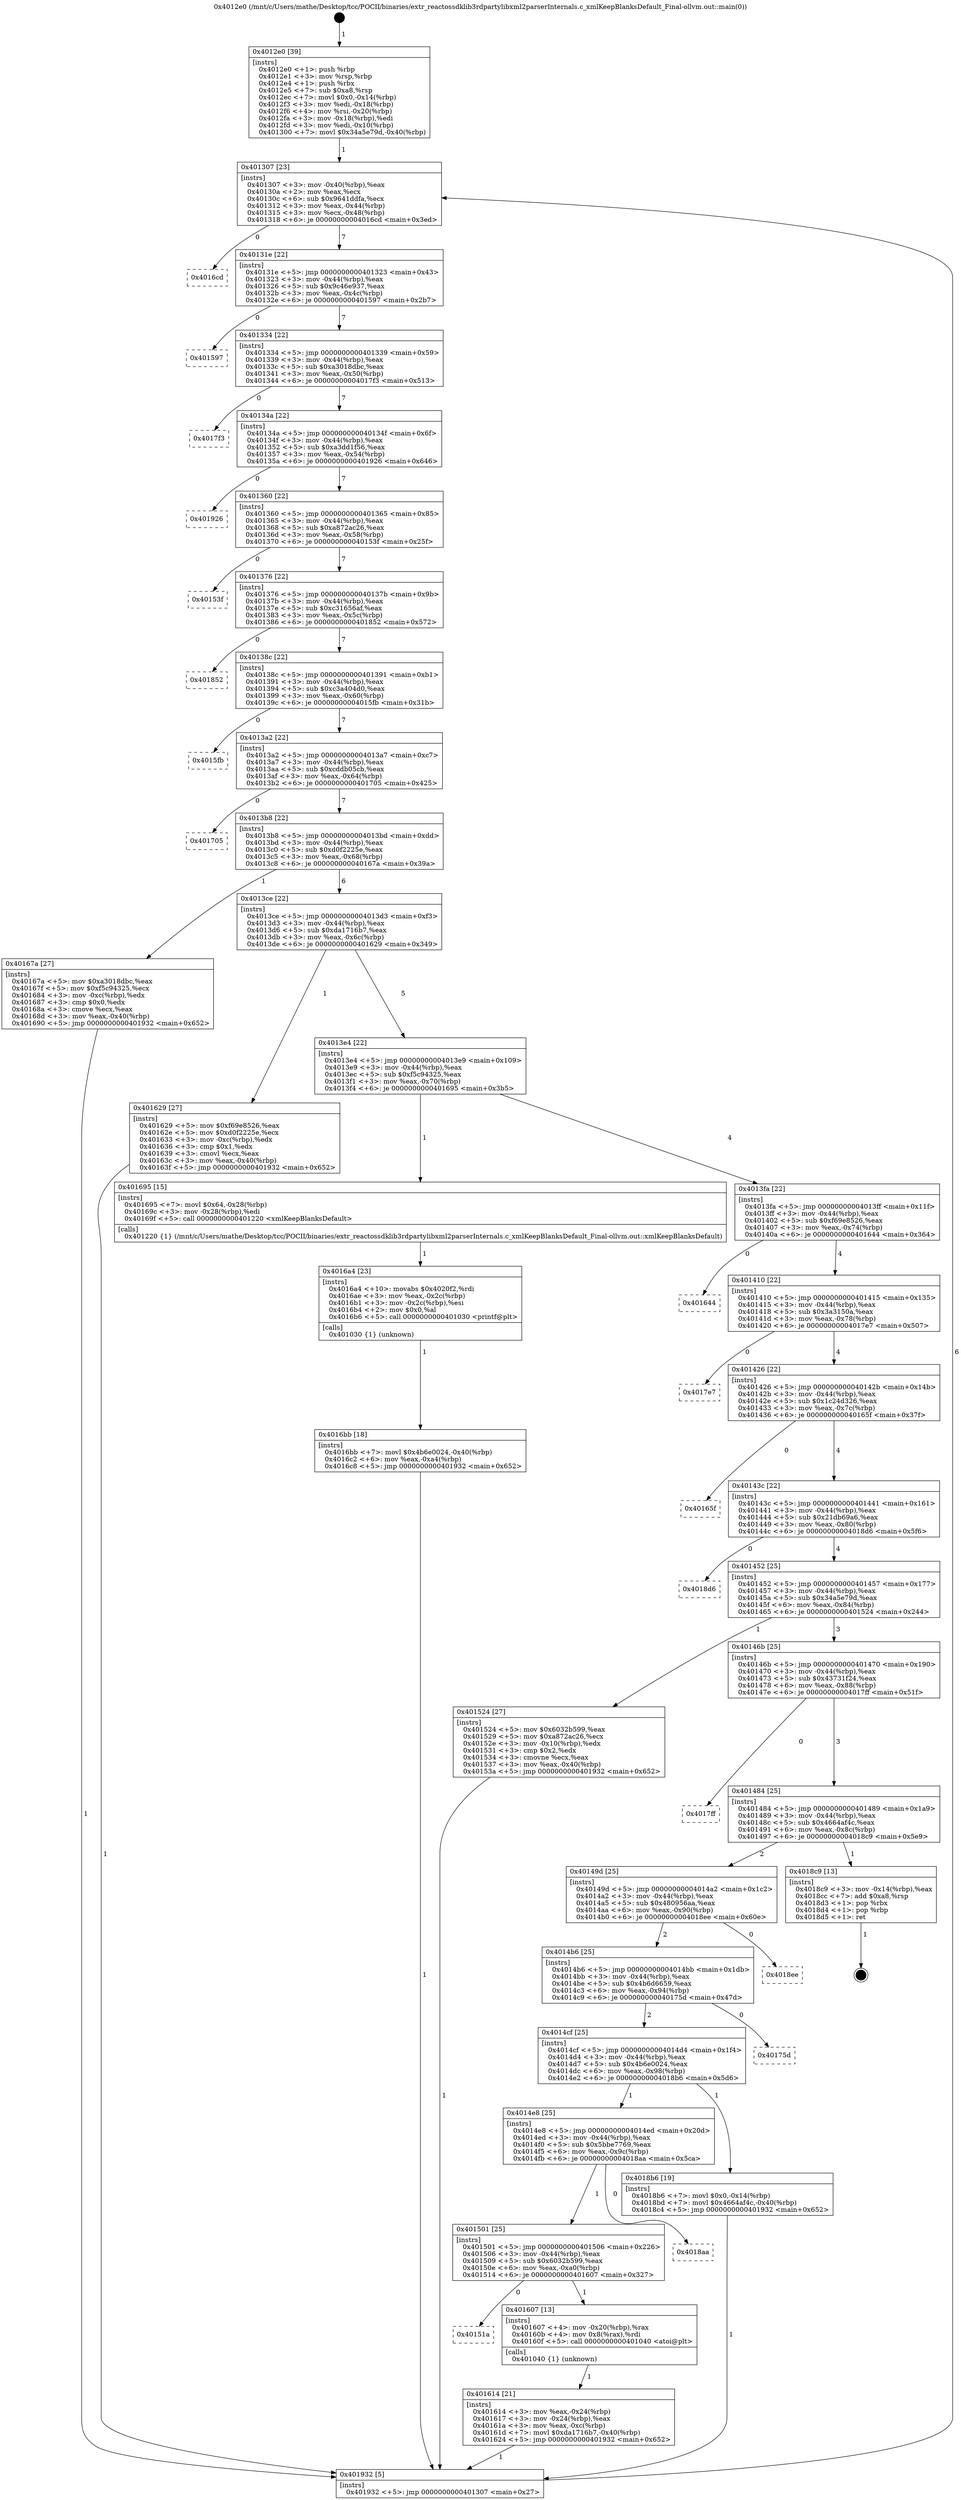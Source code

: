 digraph "0x4012e0" {
  label = "0x4012e0 (/mnt/c/Users/mathe/Desktop/tcc/POCII/binaries/extr_reactossdklib3rdpartylibxml2parserInternals.c_xmlKeepBlanksDefault_Final-ollvm.out::main(0))"
  labelloc = "t"
  node[shape=record]

  Entry [label="",width=0.3,height=0.3,shape=circle,fillcolor=black,style=filled]
  "0x401307" [label="{
     0x401307 [23]\l
     | [instrs]\l
     &nbsp;&nbsp;0x401307 \<+3\>: mov -0x40(%rbp),%eax\l
     &nbsp;&nbsp;0x40130a \<+2\>: mov %eax,%ecx\l
     &nbsp;&nbsp;0x40130c \<+6\>: sub $0x9641ddfa,%ecx\l
     &nbsp;&nbsp;0x401312 \<+3\>: mov %eax,-0x44(%rbp)\l
     &nbsp;&nbsp;0x401315 \<+3\>: mov %ecx,-0x48(%rbp)\l
     &nbsp;&nbsp;0x401318 \<+6\>: je 00000000004016cd \<main+0x3ed\>\l
  }"]
  "0x4016cd" [label="{
     0x4016cd\l
  }", style=dashed]
  "0x40131e" [label="{
     0x40131e [22]\l
     | [instrs]\l
     &nbsp;&nbsp;0x40131e \<+5\>: jmp 0000000000401323 \<main+0x43\>\l
     &nbsp;&nbsp;0x401323 \<+3\>: mov -0x44(%rbp),%eax\l
     &nbsp;&nbsp;0x401326 \<+5\>: sub $0x9c46e937,%eax\l
     &nbsp;&nbsp;0x40132b \<+3\>: mov %eax,-0x4c(%rbp)\l
     &nbsp;&nbsp;0x40132e \<+6\>: je 0000000000401597 \<main+0x2b7\>\l
  }"]
  Exit [label="",width=0.3,height=0.3,shape=circle,fillcolor=black,style=filled,peripheries=2]
  "0x401597" [label="{
     0x401597\l
  }", style=dashed]
  "0x401334" [label="{
     0x401334 [22]\l
     | [instrs]\l
     &nbsp;&nbsp;0x401334 \<+5\>: jmp 0000000000401339 \<main+0x59\>\l
     &nbsp;&nbsp;0x401339 \<+3\>: mov -0x44(%rbp),%eax\l
     &nbsp;&nbsp;0x40133c \<+5\>: sub $0xa3018dbc,%eax\l
     &nbsp;&nbsp;0x401341 \<+3\>: mov %eax,-0x50(%rbp)\l
     &nbsp;&nbsp;0x401344 \<+6\>: je 00000000004017f3 \<main+0x513\>\l
  }"]
  "0x4016bb" [label="{
     0x4016bb [18]\l
     | [instrs]\l
     &nbsp;&nbsp;0x4016bb \<+7\>: movl $0x4b6e0024,-0x40(%rbp)\l
     &nbsp;&nbsp;0x4016c2 \<+6\>: mov %eax,-0xa4(%rbp)\l
     &nbsp;&nbsp;0x4016c8 \<+5\>: jmp 0000000000401932 \<main+0x652\>\l
  }"]
  "0x4017f3" [label="{
     0x4017f3\l
  }", style=dashed]
  "0x40134a" [label="{
     0x40134a [22]\l
     | [instrs]\l
     &nbsp;&nbsp;0x40134a \<+5\>: jmp 000000000040134f \<main+0x6f\>\l
     &nbsp;&nbsp;0x40134f \<+3\>: mov -0x44(%rbp),%eax\l
     &nbsp;&nbsp;0x401352 \<+5\>: sub $0xa3dd1f56,%eax\l
     &nbsp;&nbsp;0x401357 \<+3\>: mov %eax,-0x54(%rbp)\l
     &nbsp;&nbsp;0x40135a \<+6\>: je 0000000000401926 \<main+0x646\>\l
  }"]
  "0x4016a4" [label="{
     0x4016a4 [23]\l
     | [instrs]\l
     &nbsp;&nbsp;0x4016a4 \<+10\>: movabs $0x4020f2,%rdi\l
     &nbsp;&nbsp;0x4016ae \<+3\>: mov %eax,-0x2c(%rbp)\l
     &nbsp;&nbsp;0x4016b1 \<+3\>: mov -0x2c(%rbp),%esi\l
     &nbsp;&nbsp;0x4016b4 \<+2\>: mov $0x0,%al\l
     &nbsp;&nbsp;0x4016b6 \<+5\>: call 0000000000401030 \<printf@plt\>\l
     | [calls]\l
     &nbsp;&nbsp;0x401030 \{1\} (unknown)\l
  }"]
  "0x401926" [label="{
     0x401926\l
  }", style=dashed]
  "0x401360" [label="{
     0x401360 [22]\l
     | [instrs]\l
     &nbsp;&nbsp;0x401360 \<+5\>: jmp 0000000000401365 \<main+0x85\>\l
     &nbsp;&nbsp;0x401365 \<+3\>: mov -0x44(%rbp),%eax\l
     &nbsp;&nbsp;0x401368 \<+5\>: sub $0xa872ac26,%eax\l
     &nbsp;&nbsp;0x40136d \<+3\>: mov %eax,-0x58(%rbp)\l
     &nbsp;&nbsp;0x401370 \<+6\>: je 000000000040153f \<main+0x25f\>\l
  }"]
  "0x401614" [label="{
     0x401614 [21]\l
     | [instrs]\l
     &nbsp;&nbsp;0x401614 \<+3\>: mov %eax,-0x24(%rbp)\l
     &nbsp;&nbsp;0x401617 \<+3\>: mov -0x24(%rbp),%eax\l
     &nbsp;&nbsp;0x40161a \<+3\>: mov %eax,-0xc(%rbp)\l
     &nbsp;&nbsp;0x40161d \<+7\>: movl $0xda1716b7,-0x40(%rbp)\l
     &nbsp;&nbsp;0x401624 \<+5\>: jmp 0000000000401932 \<main+0x652\>\l
  }"]
  "0x40153f" [label="{
     0x40153f\l
  }", style=dashed]
  "0x401376" [label="{
     0x401376 [22]\l
     | [instrs]\l
     &nbsp;&nbsp;0x401376 \<+5\>: jmp 000000000040137b \<main+0x9b\>\l
     &nbsp;&nbsp;0x40137b \<+3\>: mov -0x44(%rbp),%eax\l
     &nbsp;&nbsp;0x40137e \<+5\>: sub $0xc31656af,%eax\l
     &nbsp;&nbsp;0x401383 \<+3\>: mov %eax,-0x5c(%rbp)\l
     &nbsp;&nbsp;0x401386 \<+6\>: je 0000000000401852 \<main+0x572\>\l
  }"]
  "0x40151a" [label="{
     0x40151a\l
  }", style=dashed]
  "0x401852" [label="{
     0x401852\l
  }", style=dashed]
  "0x40138c" [label="{
     0x40138c [22]\l
     | [instrs]\l
     &nbsp;&nbsp;0x40138c \<+5\>: jmp 0000000000401391 \<main+0xb1\>\l
     &nbsp;&nbsp;0x401391 \<+3\>: mov -0x44(%rbp),%eax\l
     &nbsp;&nbsp;0x401394 \<+5\>: sub $0xc3a404d0,%eax\l
     &nbsp;&nbsp;0x401399 \<+3\>: mov %eax,-0x60(%rbp)\l
     &nbsp;&nbsp;0x40139c \<+6\>: je 00000000004015fb \<main+0x31b\>\l
  }"]
  "0x401607" [label="{
     0x401607 [13]\l
     | [instrs]\l
     &nbsp;&nbsp;0x401607 \<+4\>: mov -0x20(%rbp),%rax\l
     &nbsp;&nbsp;0x40160b \<+4\>: mov 0x8(%rax),%rdi\l
     &nbsp;&nbsp;0x40160f \<+5\>: call 0000000000401040 \<atoi@plt\>\l
     | [calls]\l
     &nbsp;&nbsp;0x401040 \{1\} (unknown)\l
  }"]
  "0x4015fb" [label="{
     0x4015fb\l
  }", style=dashed]
  "0x4013a2" [label="{
     0x4013a2 [22]\l
     | [instrs]\l
     &nbsp;&nbsp;0x4013a2 \<+5\>: jmp 00000000004013a7 \<main+0xc7\>\l
     &nbsp;&nbsp;0x4013a7 \<+3\>: mov -0x44(%rbp),%eax\l
     &nbsp;&nbsp;0x4013aa \<+5\>: sub $0xcddb05cb,%eax\l
     &nbsp;&nbsp;0x4013af \<+3\>: mov %eax,-0x64(%rbp)\l
     &nbsp;&nbsp;0x4013b2 \<+6\>: je 0000000000401705 \<main+0x425\>\l
  }"]
  "0x401501" [label="{
     0x401501 [25]\l
     | [instrs]\l
     &nbsp;&nbsp;0x401501 \<+5\>: jmp 0000000000401506 \<main+0x226\>\l
     &nbsp;&nbsp;0x401506 \<+3\>: mov -0x44(%rbp),%eax\l
     &nbsp;&nbsp;0x401509 \<+5\>: sub $0x6032b599,%eax\l
     &nbsp;&nbsp;0x40150e \<+6\>: mov %eax,-0xa0(%rbp)\l
     &nbsp;&nbsp;0x401514 \<+6\>: je 0000000000401607 \<main+0x327\>\l
  }"]
  "0x401705" [label="{
     0x401705\l
  }", style=dashed]
  "0x4013b8" [label="{
     0x4013b8 [22]\l
     | [instrs]\l
     &nbsp;&nbsp;0x4013b8 \<+5\>: jmp 00000000004013bd \<main+0xdd\>\l
     &nbsp;&nbsp;0x4013bd \<+3\>: mov -0x44(%rbp),%eax\l
     &nbsp;&nbsp;0x4013c0 \<+5\>: sub $0xd0f2225e,%eax\l
     &nbsp;&nbsp;0x4013c5 \<+3\>: mov %eax,-0x68(%rbp)\l
     &nbsp;&nbsp;0x4013c8 \<+6\>: je 000000000040167a \<main+0x39a\>\l
  }"]
  "0x4018aa" [label="{
     0x4018aa\l
  }", style=dashed]
  "0x40167a" [label="{
     0x40167a [27]\l
     | [instrs]\l
     &nbsp;&nbsp;0x40167a \<+5\>: mov $0xa3018dbc,%eax\l
     &nbsp;&nbsp;0x40167f \<+5\>: mov $0xf5c94325,%ecx\l
     &nbsp;&nbsp;0x401684 \<+3\>: mov -0xc(%rbp),%edx\l
     &nbsp;&nbsp;0x401687 \<+3\>: cmp $0x0,%edx\l
     &nbsp;&nbsp;0x40168a \<+3\>: cmove %ecx,%eax\l
     &nbsp;&nbsp;0x40168d \<+3\>: mov %eax,-0x40(%rbp)\l
     &nbsp;&nbsp;0x401690 \<+5\>: jmp 0000000000401932 \<main+0x652\>\l
  }"]
  "0x4013ce" [label="{
     0x4013ce [22]\l
     | [instrs]\l
     &nbsp;&nbsp;0x4013ce \<+5\>: jmp 00000000004013d3 \<main+0xf3\>\l
     &nbsp;&nbsp;0x4013d3 \<+3\>: mov -0x44(%rbp),%eax\l
     &nbsp;&nbsp;0x4013d6 \<+5\>: sub $0xda1716b7,%eax\l
     &nbsp;&nbsp;0x4013db \<+3\>: mov %eax,-0x6c(%rbp)\l
     &nbsp;&nbsp;0x4013de \<+6\>: je 0000000000401629 \<main+0x349\>\l
  }"]
  "0x4014e8" [label="{
     0x4014e8 [25]\l
     | [instrs]\l
     &nbsp;&nbsp;0x4014e8 \<+5\>: jmp 00000000004014ed \<main+0x20d\>\l
     &nbsp;&nbsp;0x4014ed \<+3\>: mov -0x44(%rbp),%eax\l
     &nbsp;&nbsp;0x4014f0 \<+5\>: sub $0x5bbe7769,%eax\l
     &nbsp;&nbsp;0x4014f5 \<+6\>: mov %eax,-0x9c(%rbp)\l
     &nbsp;&nbsp;0x4014fb \<+6\>: je 00000000004018aa \<main+0x5ca\>\l
  }"]
  "0x401629" [label="{
     0x401629 [27]\l
     | [instrs]\l
     &nbsp;&nbsp;0x401629 \<+5\>: mov $0xf69e8526,%eax\l
     &nbsp;&nbsp;0x40162e \<+5\>: mov $0xd0f2225e,%ecx\l
     &nbsp;&nbsp;0x401633 \<+3\>: mov -0xc(%rbp),%edx\l
     &nbsp;&nbsp;0x401636 \<+3\>: cmp $0x1,%edx\l
     &nbsp;&nbsp;0x401639 \<+3\>: cmovl %ecx,%eax\l
     &nbsp;&nbsp;0x40163c \<+3\>: mov %eax,-0x40(%rbp)\l
     &nbsp;&nbsp;0x40163f \<+5\>: jmp 0000000000401932 \<main+0x652\>\l
  }"]
  "0x4013e4" [label="{
     0x4013e4 [22]\l
     | [instrs]\l
     &nbsp;&nbsp;0x4013e4 \<+5\>: jmp 00000000004013e9 \<main+0x109\>\l
     &nbsp;&nbsp;0x4013e9 \<+3\>: mov -0x44(%rbp),%eax\l
     &nbsp;&nbsp;0x4013ec \<+5\>: sub $0xf5c94325,%eax\l
     &nbsp;&nbsp;0x4013f1 \<+3\>: mov %eax,-0x70(%rbp)\l
     &nbsp;&nbsp;0x4013f4 \<+6\>: je 0000000000401695 \<main+0x3b5\>\l
  }"]
  "0x4018b6" [label="{
     0x4018b6 [19]\l
     | [instrs]\l
     &nbsp;&nbsp;0x4018b6 \<+7\>: movl $0x0,-0x14(%rbp)\l
     &nbsp;&nbsp;0x4018bd \<+7\>: movl $0x4664af4c,-0x40(%rbp)\l
     &nbsp;&nbsp;0x4018c4 \<+5\>: jmp 0000000000401932 \<main+0x652\>\l
  }"]
  "0x401695" [label="{
     0x401695 [15]\l
     | [instrs]\l
     &nbsp;&nbsp;0x401695 \<+7\>: movl $0x64,-0x28(%rbp)\l
     &nbsp;&nbsp;0x40169c \<+3\>: mov -0x28(%rbp),%edi\l
     &nbsp;&nbsp;0x40169f \<+5\>: call 0000000000401220 \<xmlKeepBlanksDefault\>\l
     | [calls]\l
     &nbsp;&nbsp;0x401220 \{1\} (/mnt/c/Users/mathe/Desktop/tcc/POCII/binaries/extr_reactossdklib3rdpartylibxml2parserInternals.c_xmlKeepBlanksDefault_Final-ollvm.out::xmlKeepBlanksDefault)\l
  }"]
  "0x4013fa" [label="{
     0x4013fa [22]\l
     | [instrs]\l
     &nbsp;&nbsp;0x4013fa \<+5\>: jmp 00000000004013ff \<main+0x11f\>\l
     &nbsp;&nbsp;0x4013ff \<+3\>: mov -0x44(%rbp),%eax\l
     &nbsp;&nbsp;0x401402 \<+5\>: sub $0xf69e8526,%eax\l
     &nbsp;&nbsp;0x401407 \<+3\>: mov %eax,-0x74(%rbp)\l
     &nbsp;&nbsp;0x40140a \<+6\>: je 0000000000401644 \<main+0x364\>\l
  }"]
  "0x4014cf" [label="{
     0x4014cf [25]\l
     | [instrs]\l
     &nbsp;&nbsp;0x4014cf \<+5\>: jmp 00000000004014d4 \<main+0x1f4\>\l
     &nbsp;&nbsp;0x4014d4 \<+3\>: mov -0x44(%rbp),%eax\l
     &nbsp;&nbsp;0x4014d7 \<+5\>: sub $0x4b6e0024,%eax\l
     &nbsp;&nbsp;0x4014dc \<+6\>: mov %eax,-0x98(%rbp)\l
     &nbsp;&nbsp;0x4014e2 \<+6\>: je 00000000004018b6 \<main+0x5d6\>\l
  }"]
  "0x401644" [label="{
     0x401644\l
  }", style=dashed]
  "0x401410" [label="{
     0x401410 [22]\l
     | [instrs]\l
     &nbsp;&nbsp;0x401410 \<+5\>: jmp 0000000000401415 \<main+0x135\>\l
     &nbsp;&nbsp;0x401415 \<+3\>: mov -0x44(%rbp),%eax\l
     &nbsp;&nbsp;0x401418 \<+5\>: sub $0x3a3150a,%eax\l
     &nbsp;&nbsp;0x40141d \<+3\>: mov %eax,-0x78(%rbp)\l
     &nbsp;&nbsp;0x401420 \<+6\>: je 00000000004017e7 \<main+0x507\>\l
  }"]
  "0x40175d" [label="{
     0x40175d\l
  }", style=dashed]
  "0x4017e7" [label="{
     0x4017e7\l
  }", style=dashed]
  "0x401426" [label="{
     0x401426 [22]\l
     | [instrs]\l
     &nbsp;&nbsp;0x401426 \<+5\>: jmp 000000000040142b \<main+0x14b\>\l
     &nbsp;&nbsp;0x40142b \<+3\>: mov -0x44(%rbp),%eax\l
     &nbsp;&nbsp;0x40142e \<+5\>: sub $0x1c24d326,%eax\l
     &nbsp;&nbsp;0x401433 \<+3\>: mov %eax,-0x7c(%rbp)\l
     &nbsp;&nbsp;0x401436 \<+6\>: je 000000000040165f \<main+0x37f\>\l
  }"]
  "0x4014b6" [label="{
     0x4014b6 [25]\l
     | [instrs]\l
     &nbsp;&nbsp;0x4014b6 \<+5\>: jmp 00000000004014bb \<main+0x1db\>\l
     &nbsp;&nbsp;0x4014bb \<+3\>: mov -0x44(%rbp),%eax\l
     &nbsp;&nbsp;0x4014be \<+5\>: sub $0x4b6d6659,%eax\l
     &nbsp;&nbsp;0x4014c3 \<+6\>: mov %eax,-0x94(%rbp)\l
     &nbsp;&nbsp;0x4014c9 \<+6\>: je 000000000040175d \<main+0x47d\>\l
  }"]
  "0x40165f" [label="{
     0x40165f\l
  }", style=dashed]
  "0x40143c" [label="{
     0x40143c [22]\l
     | [instrs]\l
     &nbsp;&nbsp;0x40143c \<+5\>: jmp 0000000000401441 \<main+0x161\>\l
     &nbsp;&nbsp;0x401441 \<+3\>: mov -0x44(%rbp),%eax\l
     &nbsp;&nbsp;0x401444 \<+5\>: sub $0x21db69a6,%eax\l
     &nbsp;&nbsp;0x401449 \<+3\>: mov %eax,-0x80(%rbp)\l
     &nbsp;&nbsp;0x40144c \<+6\>: je 00000000004018d6 \<main+0x5f6\>\l
  }"]
  "0x4018ee" [label="{
     0x4018ee\l
  }", style=dashed]
  "0x4018d6" [label="{
     0x4018d6\l
  }", style=dashed]
  "0x401452" [label="{
     0x401452 [25]\l
     | [instrs]\l
     &nbsp;&nbsp;0x401452 \<+5\>: jmp 0000000000401457 \<main+0x177\>\l
     &nbsp;&nbsp;0x401457 \<+3\>: mov -0x44(%rbp),%eax\l
     &nbsp;&nbsp;0x40145a \<+5\>: sub $0x34a5e79d,%eax\l
     &nbsp;&nbsp;0x40145f \<+6\>: mov %eax,-0x84(%rbp)\l
     &nbsp;&nbsp;0x401465 \<+6\>: je 0000000000401524 \<main+0x244\>\l
  }"]
  "0x40149d" [label="{
     0x40149d [25]\l
     | [instrs]\l
     &nbsp;&nbsp;0x40149d \<+5\>: jmp 00000000004014a2 \<main+0x1c2\>\l
     &nbsp;&nbsp;0x4014a2 \<+3\>: mov -0x44(%rbp),%eax\l
     &nbsp;&nbsp;0x4014a5 \<+5\>: sub $0x480956aa,%eax\l
     &nbsp;&nbsp;0x4014aa \<+6\>: mov %eax,-0x90(%rbp)\l
     &nbsp;&nbsp;0x4014b0 \<+6\>: je 00000000004018ee \<main+0x60e\>\l
  }"]
  "0x401524" [label="{
     0x401524 [27]\l
     | [instrs]\l
     &nbsp;&nbsp;0x401524 \<+5\>: mov $0x6032b599,%eax\l
     &nbsp;&nbsp;0x401529 \<+5\>: mov $0xa872ac26,%ecx\l
     &nbsp;&nbsp;0x40152e \<+3\>: mov -0x10(%rbp),%edx\l
     &nbsp;&nbsp;0x401531 \<+3\>: cmp $0x2,%edx\l
     &nbsp;&nbsp;0x401534 \<+3\>: cmovne %ecx,%eax\l
     &nbsp;&nbsp;0x401537 \<+3\>: mov %eax,-0x40(%rbp)\l
     &nbsp;&nbsp;0x40153a \<+5\>: jmp 0000000000401932 \<main+0x652\>\l
  }"]
  "0x40146b" [label="{
     0x40146b [25]\l
     | [instrs]\l
     &nbsp;&nbsp;0x40146b \<+5\>: jmp 0000000000401470 \<main+0x190\>\l
     &nbsp;&nbsp;0x401470 \<+3\>: mov -0x44(%rbp),%eax\l
     &nbsp;&nbsp;0x401473 \<+5\>: sub $0x43731f24,%eax\l
     &nbsp;&nbsp;0x401478 \<+6\>: mov %eax,-0x88(%rbp)\l
     &nbsp;&nbsp;0x40147e \<+6\>: je 00000000004017ff \<main+0x51f\>\l
  }"]
  "0x401932" [label="{
     0x401932 [5]\l
     | [instrs]\l
     &nbsp;&nbsp;0x401932 \<+5\>: jmp 0000000000401307 \<main+0x27\>\l
  }"]
  "0x4012e0" [label="{
     0x4012e0 [39]\l
     | [instrs]\l
     &nbsp;&nbsp;0x4012e0 \<+1\>: push %rbp\l
     &nbsp;&nbsp;0x4012e1 \<+3\>: mov %rsp,%rbp\l
     &nbsp;&nbsp;0x4012e4 \<+1\>: push %rbx\l
     &nbsp;&nbsp;0x4012e5 \<+7\>: sub $0xa8,%rsp\l
     &nbsp;&nbsp;0x4012ec \<+7\>: movl $0x0,-0x14(%rbp)\l
     &nbsp;&nbsp;0x4012f3 \<+3\>: mov %edi,-0x18(%rbp)\l
     &nbsp;&nbsp;0x4012f6 \<+4\>: mov %rsi,-0x20(%rbp)\l
     &nbsp;&nbsp;0x4012fa \<+3\>: mov -0x18(%rbp),%edi\l
     &nbsp;&nbsp;0x4012fd \<+3\>: mov %edi,-0x10(%rbp)\l
     &nbsp;&nbsp;0x401300 \<+7\>: movl $0x34a5e79d,-0x40(%rbp)\l
  }"]
  "0x4018c9" [label="{
     0x4018c9 [13]\l
     | [instrs]\l
     &nbsp;&nbsp;0x4018c9 \<+3\>: mov -0x14(%rbp),%eax\l
     &nbsp;&nbsp;0x4018cc \<+7\>: add $0xa8,%rsp\l
     &nbsp;&nbsp;0x4018d3 \<+1\>: pop %rbx\l
     &nbsp;&nbsp;0x4018d4 \<+1\>: pop %rbp\l
     &nbsp;&nbsp;0x4018d5 \<+1\>: ret\l
  }"]
  "0x4017ff" [label="{
     0x4017ff\l
  }", style=dashed]
  "0x401484" [label="{
     0x401484 [25]\l
     | [instrs]\l
     &nbsp;&nbsp;0x401484 \<+5\>: jmp 0000000000401489 \<main+0x1a9\>\l
     &nbsp;&nbsp;0x401489 \<+3\>: mov -0x44(%rbp),%eax\l
     &nbsp;&nbsp;0x40148c \<+5\>: sub $0x4664af4c,%eax\l
     &nbsp;&nbsp;0x401491 \<+6\>: mov %eax,-0x8c(%rbp)\l
     &nbsp;&nbsp;0x401497 \<+6\>: je 00000000004018c9 \<main+0x5e9\>\l
  }"]
  Entry -> "0x4012e0" [label=" 1"]
  "0x401307" -> "0x4016cd" [label=" 0"]
  "0x401307" -> "0x40131e" [label=" 7"]
  "0x4018c9" -> Exit [label=" 1"]
  "0x40131e" -> "0x401597" [label=" 0"]
  "0x40131e" -> "0x401334" [label=" 7"]
  "0x4018b6" -> "0x401932" [label=" 1"]
  "0x401334" -> "0x4017f3" [label=" 0"]
  "0x401334" -> "0x40134a" [label=" 7"]
  "0x4016bb" -> "0x401932" [label=" 1"]
  "0x40134a" -> "0x401926" [label=" 0"]
  "0x40134a" -> "0x401360" [label=" 7"]
  "0x4016a4" -> "0x4016bb" [label=" 1"]
  "0x401360" -> "0x40153f" [label=" 0"]
  "0x401360" -> "0x401376" [label=" 7"]
  "0x401695" -> "0x4016a4" [label=" 1"]
  "0x401376" -> "0x401852" [label=" 0"]
  "0x401376" -> "0x40138c" [label=" 7"]
  "0x40167a" -> "0x401932" [label=" 1"]
  "0x40138c" -> "0x4015fb" [label=" 0"]
  "0x40138c" -> "0x4013a2" [label=" 7"]
  "0x401629" -> "0x401932" [label=" 1"]
  "0x4013a2" -> "0x401705" [label=" 0"]
  "0x4013a2" -> "0x4013b8" [label=" 7"]
  "0x401607" -> "0x401614" [label=" 1"]
  "0x4013b8" -> "0x40167a" [label=" 1"]
  "0x4013b8" -> "0x4013ce" [label=" 6"]
  "0x401501" -> "0x40151a" [label=" 0"]
  "0x4013ce" -> "0x401629" [label=" 1"]
  "0x4013ce" -> "0x4013e4" [label=" 5"]
  "0x401614" -> "0x401932" [label=" 1"]
  "0x4013e4" -> "0x401695" [label=" 1"]
  "0x4013e4" -> "0x4013fa" [label=" 4"]
  "0x4014e8" -> "0x401501" [label=" 1"]
  "0x4013fa" -> "0x401644" [label=" 0"]
  "0x4013fa" -> "0x401410" [label=" 4"]
  "0x401501" -> "0x401607" [label=" 1"]
  "0x401410" -> "0x4017e7" [label=" 0"]
  "0x401410" -> "0x401426" [label=" 4"]
  "0x4014cf" -> "0x4014e8" [label=" 1"]
  "0x401426" -> "0x40165f" [label=" 0"]
  "0x401426" -> "0x40143c" [label=" 4"]
  "0x4014e8" -> "0x4018aa" [label=" 0"]
  "0x40143c" -> "0x4018d6" [label=" 0"]
  "0x40143c" -> "0x401452" [label=" 4"]
  "0x4014b6" -> "0x4014cf" [label=" 2"]
  "0x401452" -> "0x401524" [label=" 1"]
  "0x401452" -> "0x40146b" [label=" 3"]
  "0x401524" -> "0x401932" [label=" 1"]
  "0x4012e0" -> "0x401307" [label=" 1"]
  "0x401932" -> "0x401307" [label=" 6"]
  "0x4014cf" -> "0x4018b6" [label=" 1"]
  "0x40146b" -> "0x4017ff" [label=" 0"]
  "0x40146b" -> "0x401484" [label=" 3"]
  "0x40149d" -> "0x4014b6" [label=" 2"]
  "0x401484" -> "0x4018c9" [label=" 1"]
  "0x401484" -> "0x40149d" [label=" 2"]
  "0x4014b6" -> "0x40175d" [label=" 0"]
  "0x40149d" -> "0x4018ee" [label=" 0"]
}
